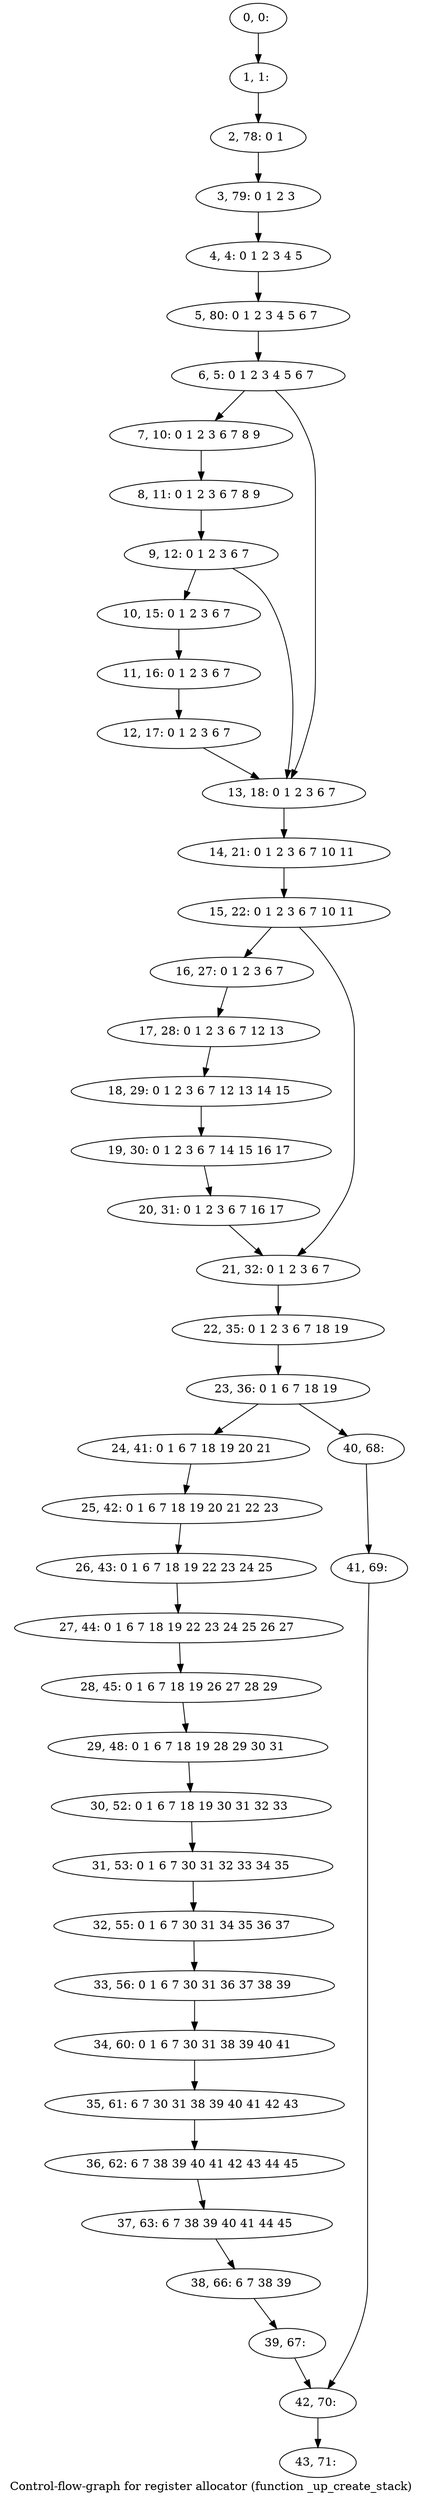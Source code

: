digraph G {
graph [label="Control-flow-graph for register allocator (function _up_create_stack)"]
0[label="0, 0: "];
1[label="1, 1: "];
2[label="2, 78: 0 1 "];
3[label="3, 79: 0 1 2 3 "];
4[label="4, 4: 0 1 2 3 4 5 "];
5[label="5, 80: 0 1 2 3 4 5 6 7 "];
6[label="6, 5: 0 1 2 3 4 5 6 7 "];
7[label="7, 10: 0 1 2 3 6 7 8 9 "];
8[label="8, 11: 0 1 2 3 6 7 8 9 "];
9[label="9, 12: 0 1 2 3 6 7 "];
10[label="10, 15: 0 1 2 3 6 7 "];
11[label="11, 16: 0 1 2 3 6 7 "];
12[label="12, 17: 0 1 2 3 6 7 "];
13[label="13, 18: 0 1 2 3 6 7 "];
14[label="14, 21: 0 1 2 3 6 7 10 11 "];
15[label="15, 22: 0 1 2 3 6 7 10 11 "];
16[label="16, 27: 0 1 2 3 6 7 "];
17[label="17, 28: 0 1 2 3 6 7 12 13 "];
18[label="18, 29: 0 1 2 3 6 7 12 13 14 15 "];
19[label="19, 30: 0 1 2 3 6 7 14 15 16 17 "];
20[label="20, 31: 0 1 2 3 6 7 16 17 "];
21[label="21, 32: 0 1 2 3 6 7 "];
22[label="22, 35: 0 1 2 3 6 7 18 19 "];
23[label="23, 36: 0 1 6 7 18 19 "];
24[label="24, 41: 0 1 6 7 18 19 20 21 "];
25[label="25, 42: 0 1 6 7 18 19 20 21 22 23 "];
26[label="26, 43: 0 1 6 7 18 19 22 23 24 25 "];
27[label="27, 44: 0 1 6 7 18 19 22 23 24 25 26 27 "];
28[label="28, 45: 0 1 6 7 18 19 26 27 28 29 "];
29[label="29, 48: 0 1 6 7 18 19 28 29 30 31 "];
30[label="30, 52: 0 1 6 7 18 19 30 31 32 33 "];
31[label="31, 53: 0 1 6 7 30 31 32 33 34 35 "];
32[label="32, 55: 0 1 6 7 30 31 34 35 36 37 "];
33[label="33, 56: 0 1 6 7 30 31 36 37 38 39 "];
34[label="34, 60: 0 1 6 7 30 31 38 39 40 41 "];
35[label="35, 61: 6 7 30 31 38 39 40 41 42 43 "];
36[label="36, 62: 6 7 38 39 40 41 42 43 44 45 "];
37[label="37, 63: 6 7 38 39 40 41 44 45 "];
38[label="38, 66: 6 7 38 39 "];
39[label="39, 67: "];
40[label="40, 68: "];
41[label="41, 69: "];
42[label="42, 70: "];
43[label="43, 71: "];
0->1 ;
1->2 ;
2->3 ;
3->4 ;
4->5 ;
5->6 ;
6->7 ;
6->13 ;
7->8 ;
8->9 ;
9->10 ;
9->13 ;
10->11 ;
11->12 ;
12->13 ;
13->14 ;
14->15 ;
15->16 ;
15->21 ;
16->17 ;
17->18 ;
18->19 ;
19->20 ;
20->21 ;
21->22 ;
22->23 ;
23->24 ;
23->40 ;
24->25 ;
25->26 ;
26->27 ;
27->28 ;
28->29 ;
29->30 ;
30->31 ;
31->32 ;
32->33 ;
33->34 ;
34->35 ;
35->36 ;
36->37 ;
37->38 ;
38->39 ;
39->42 ;
40->41 ;
41->42 ;
42->43 ;
}
